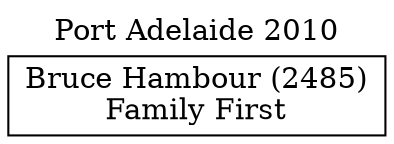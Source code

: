 // House preference flow
digraph "Bruce Hambour (2485)_Port Adelaide_2010" {
	graph [label="Port Adelaide 2010" labelloc=t mclimit=10]
	node [shape=box]
	"Bruce Hambour (2485)" [label="Bruce Hambour (2485)
Family First"]
}
